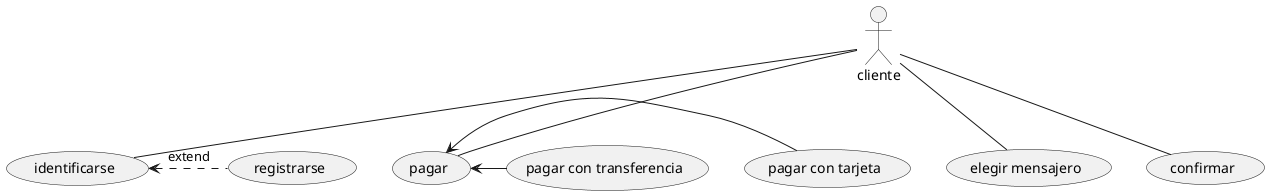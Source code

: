 @startuml
'https://plantuml.com/sequence-diagram


actor cliente

cliente -- (identificarse)
cliente -- (pagar)
cliente -- (elegir mensajero)
cliente -- (confirmar)
(identificarse) <. (registrarse) : extend
(pagar)<- (pagar con tarjeta)
(pagar)<- (pagar con transferencia)
@enduml

